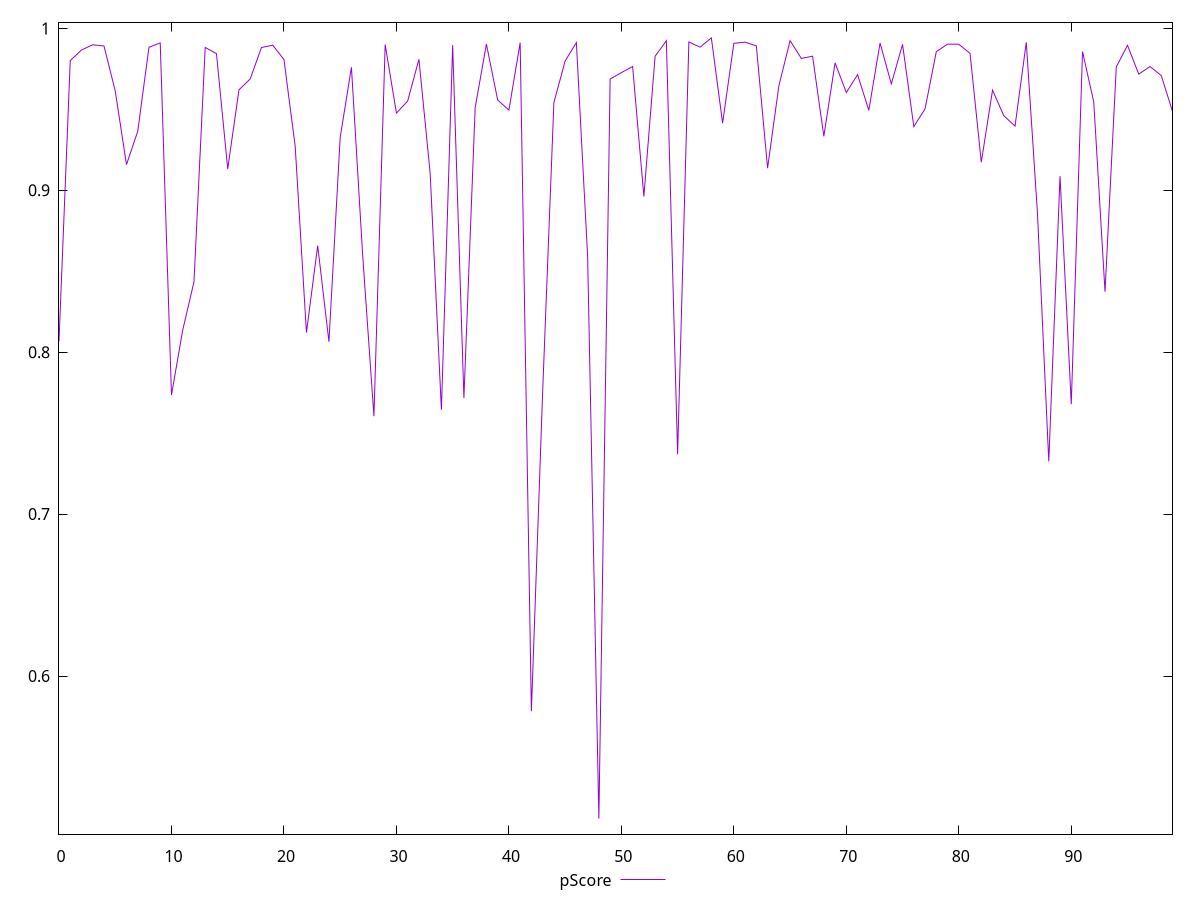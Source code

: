 reset

$pScore <<EOF
0 0.806831829182717
1 0.9800730440498862
2 0.9866638667409968
3 0.9898863041470749
4 0.9891280753986005
5 0.9613684716405946
6 0.9158657956190087
7 0.9364003869256448
8 0.9883676830029973
9 0.9910212312677551
10 0.7735539540602219
11 0.8136539363283181
12 0.8434383310119629
13 0.9882289712428842
14 0.9843760718870629
15 0.9132164536173287
16 0.9620196951950835
17 0.9687914162712019
18 0.9881841248518887
19 0.9896338208568745
20 0.9808013677920416
21 0.9271294689993371
22 0.8121206724649784
23 0.86578014006485
24 0.806452545324093
25 0.932610762661805
26 0.9759580686344786
27 0.8597156266663882
28 0.76048793054523
29 0.9900063935247929
30 0.9476762695486687
31 0.9551347048581906
32 0.9808732368233818
33 0.9105352530181741
34 0.7644193397689714
35 0.9896267421228748
36 0.7717225804713879
37 0.9509794513014422
38 0.9903324947783697
39 0.9557833256694559
40 0.9495276119031404
41 0.9911629099900964
42 0.5782726134309388
43 0.7753620793880021
44 0.9542013409585597
45 0.9798137895183241
46 0.9912380125473619
47 0.8590764551092444
48 0.5119786447129884
49 0.9686704298012795
50 0.9726769568973722
51 0.9764507140300192
52 0.8961859204613283
53 0.9827923569763133
54 0.9923551145698926
55 0.736966377710462
56 0.9916176161335706
57 0.9884141753054336
58 0.994114874619846
59 0.9414856048020224
60 0.9907859972164612
61 0.9914981694017985
62 0.989193772795262
63 0.9136796334564348
64 0.9643940239628257
65 0.9924224569378656
66 0.9814363650503029
67 0.9828321775770408
68 0.9333318100066151
69 0.9787242255305457
70 0.9603589282479466
71 0.9714205243919198
72 0.949398919472629
73 0.9909630932164818
74 0.9657147459237629
75 0.9901339088073648
76 0.939330244139969
77 0.9502876312858316
78 0.9855921437848842
79 0.990278334432875
80 0.9902158376320489
81 0.9845569840774284
82 0.9173327430254496
83 0.9618557581880576
84 0.9460536738627829
85 0.939668726808792
86 0.9914355557929723
87 0.8850817436728798
88 0.7325623866165006
89 0.9087346499314191
90 0.7678779861996328
91 0.9856886856745865
92 0.9544530114633258
93 0.8373835058585851
94 0.9761166107308126
95 0.989535617497104
96 0.9717343799596632
97 0.9764451638548376
98 0.9708823332304904
99 0.9486696343968104
EOF

set key outside below
set xrange [0:99]
set yrange [0.5023359201148512:1.0037575992179832]
set trange [0.5023359201148512:1.0037575992179832]
set terminal svg size 640, 500 enhanced background rgb 'white'
set output "report_00015_2021-02-09T16-11-33.973Z/speed-index/samples/pages+cached+noadtech+nomedia/pScore/values.svg"

plot $pScore title "pScore" with line

reset
